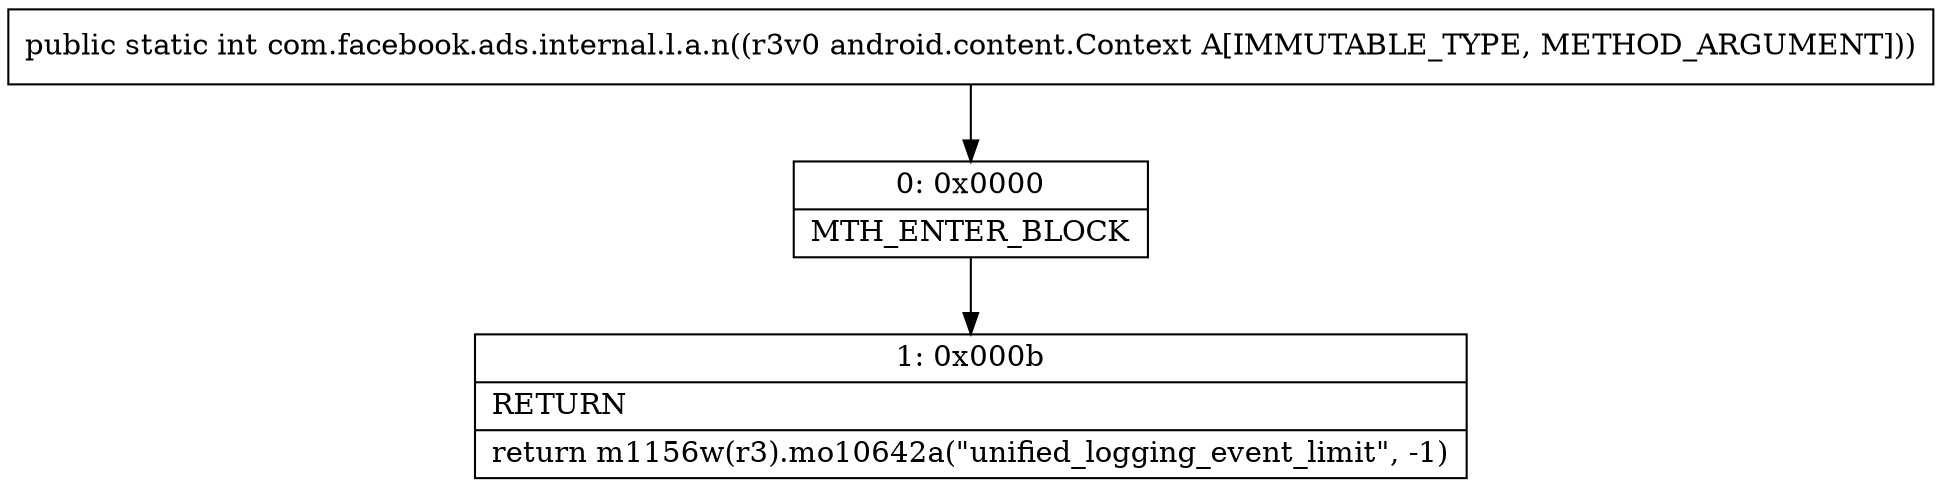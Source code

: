 digraph "CFG forcom.facebook.ads.internal.l.a.n(Landroid\/content\/Context;)I" {
Node_0 [shape=record,label="{0\:\ 0x0000|MTH_ENTER_BLOCK\l}"];
Node_1 [shape=record,label="{1\:\ 0x000b|RETURN\l|return m1156w(r3).mo10642a(\"unified_logging_event_limit\", \-1)\l}"];
MethodNode[shape=record,label="{public static int com.facebook.ads.internal.l.a.n((r3v0 android.content.Context A[IMMUTABLE_TYPE, METHOD_ARGUMENT])) }"];
MethodNode -> Node_0;
Node_0 -> Node_1;
}

